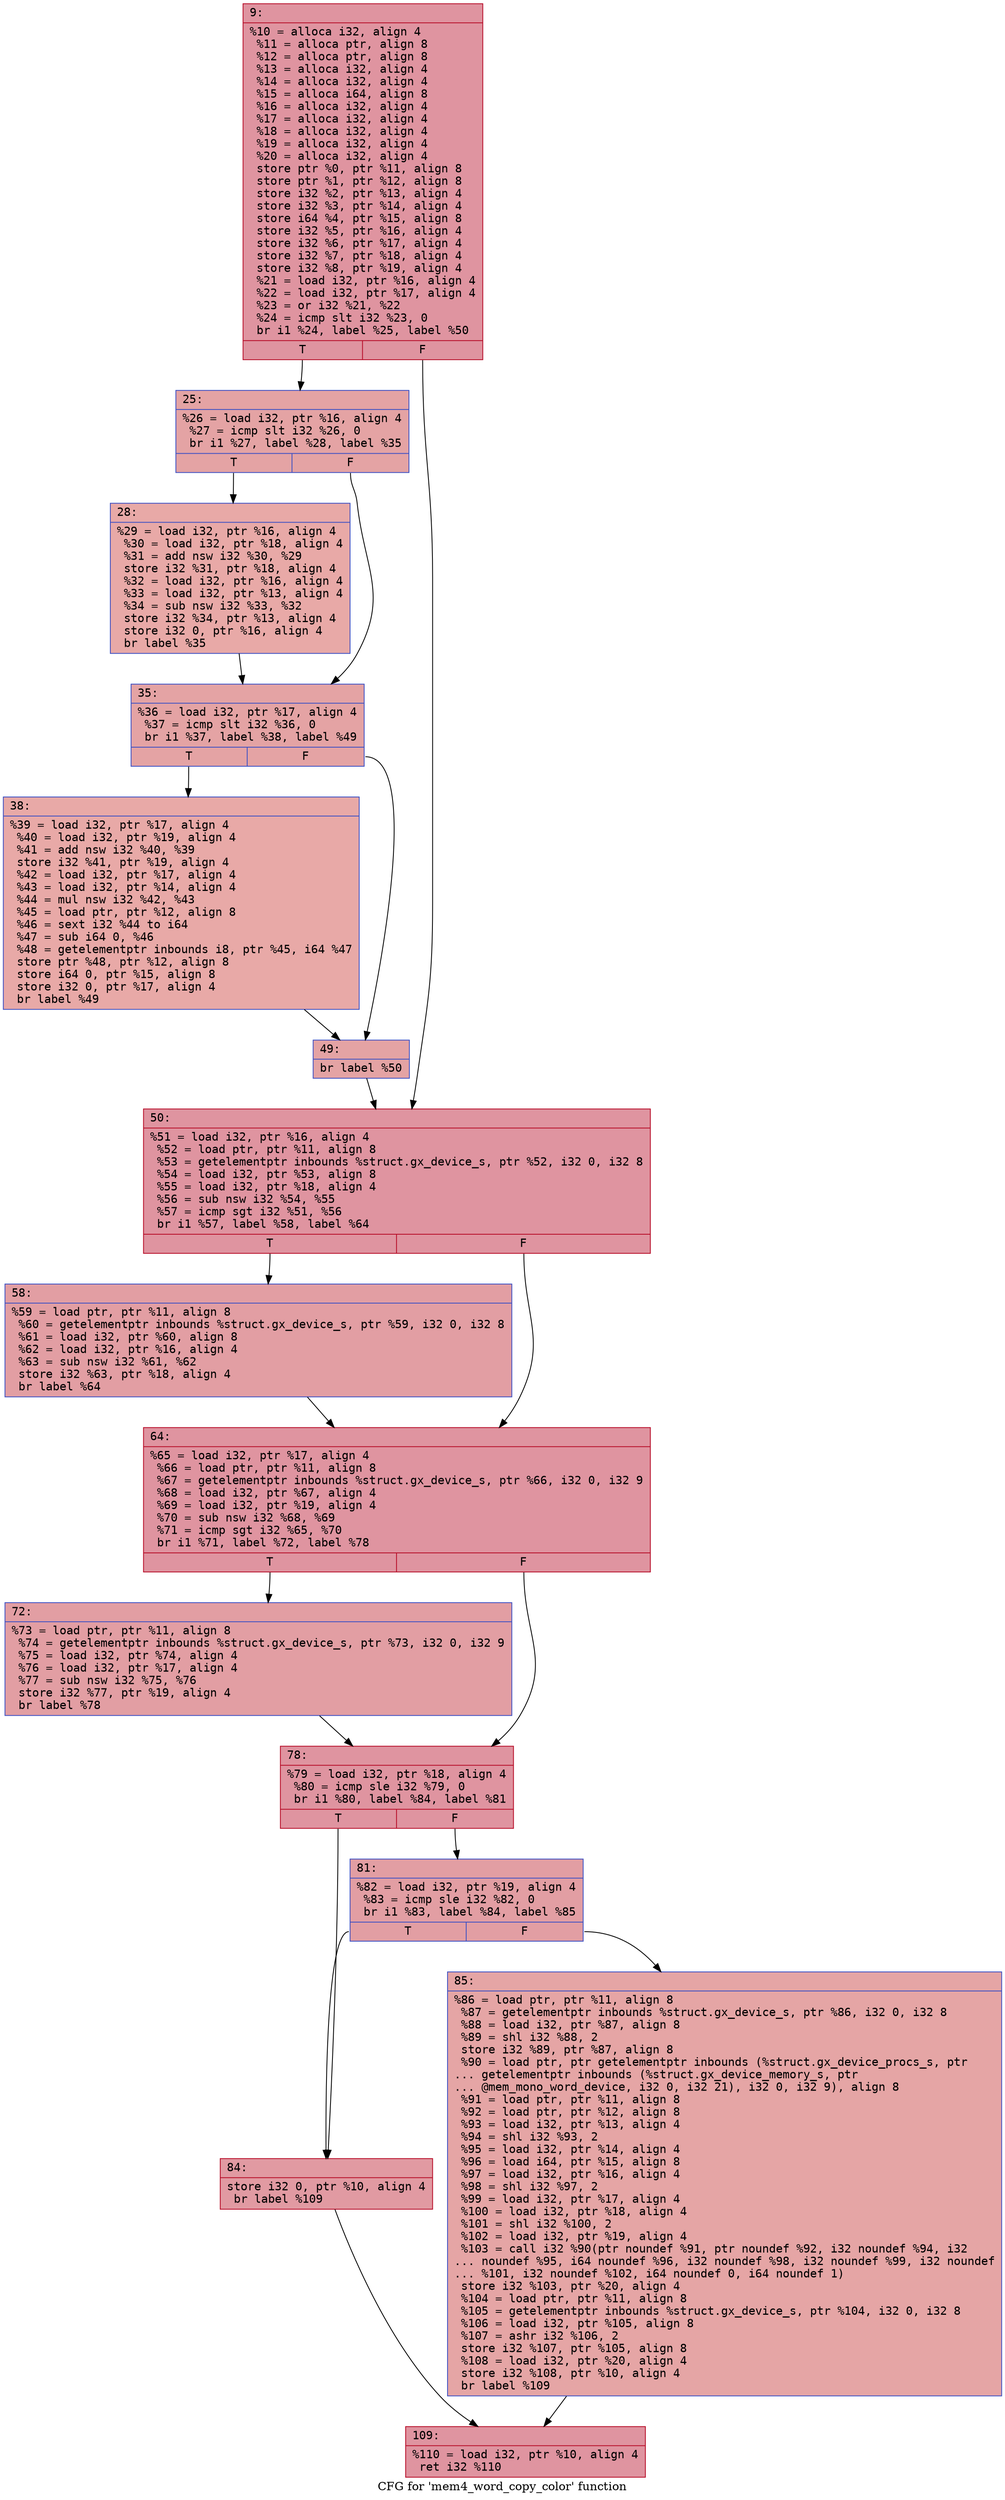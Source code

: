 digraph "CFG for 'mem4_word_copy_color' function" {
	label="CFG for 'mem4_word_copy_color' function";

	Node0x600002c63e80 [shape=record,color="#b70d28ff", style=filled, fillcolor="#b70d2870" fontname="Courier",label="{9:\l|  %10 = alloca i32, align 4\l  %11 = alloca ptr, align 8\l  %12 = alloca ptr, align 8\l  %13 = alloca i32, align 4\l  %14 = alloca i32, align 4\l  %15 = alloca i64, align 8\l  %16 = alloca i32, align 4\l  %17 = alloca i32, align 4\l  %18 = alloca i32, align 4\l  %19 = alloca i32, align 4\l  %20 = alloca i32, align 4\l  store ptr %0, ptr %11, align 8\l  store ptr %1, ptr %12, align 8\l  store i32 %2, ptr %13, align 4\l  store i32 %3, ptr %14, align 4\l  store i64 %4, ptr %15, align 8\l  store i32 %5, ptr %16, align 4\l  store i32 %6, ptr %17, align 4\l  store i32 %7, ptr %18, align 4\l  store i32 %8, ptr %19, align 4\l  %21 = load i32, ptr %16, align 4\l  %22 = load i32, ptr %17, align 4\l  %23 = or i32 %21, %22\l  %24 = icmp slt i32 %23, 0\l  br i1 %24, label %25, label %50\l|{<s0>T|<s1>F}}"];
	Node0x600002c63e80:s0 -> Node0x600002c63ed0[tooltip="9 -> 25\nProbability 37.50%" ];
	Node0x600002c63e80:s1 -> Node0x600002c640a0[tooltip="9 -> 50\nProbability 62.50%" ];
	Node0x600002c63ed0 [shape=record,color="#3d50c3ff", style=filled, fillcolor="#c32e3170" fontname="Courier",label="{25:\l|  %26 = load i32, ptr %16, align 4\l  %27 = icmp slt i32 %26, 0\l  br i1 %27, label %28, label %35\l|{<s0>T|<s1>F}}"];
	Node0x600002c63ed0:s0 -> Node0x600002c63f20[tooltip="25 -> 28\nProbability 37.50%" ];
	Node0x600002c63ed0:s1 -> Node0x600002c63f70[tooltip="25 -> 35\nProbability 62.50%" ];
	Node0x600002c63f20 [shape=record,color="#3d50c3ff", style=filled, fillcolor="#ca3b3770" fontname="Courier",label="{28:\l|  %29 = load i32, ptr %16, align 4\l  %30 = load i32, ptr %18, align 4\l  %31 = add nsw i32 %30, %29\l  store i32 %31, ptr %18, align 4\l  %32 = load i32, ptr %16, align 4\l  %33 = load i32, ptr %13, align 4\l  %34 = sub nsw i32 %33, %32\l  store i32 %34, ptr %13, align 4\l  store i32 0, ptr %16, align 4\l  br label %35\l}"];
	Node0x600002c63f20 -> Node0x600002c63f70[tooltip="28 -> 35\nProbability 100.00%" ];
	Node0x600002c63f70 [shape=record,color="#3d50c3ff", style=filled, fillcolor="#c32e3170" fontname="Courier",label="{35:\l|  %36 = load i32, ptr %17, align 4\l  %37 = icmp slt i32 %36, 0\l  br i1 %37, label %38, label %49\l|{<s0>T|<s1>F}}"];
	Node0x600002c63f70:s0 -> Node0x600002c64000[tooltip="35 -> 38\nProbability 37.50%" ];
	Node0x600002c63f70:s1 -> Node0x600002c64050[tooltip="35 -> 49\nProbability 62.50%" ];
	Node0x600002c64000 [shape=record,color="#3d50c3ff", style=filled, fillcolor="#ca3b3770" fontname="Courier",label="{38:\l|  %39 = load i32, ptr %17, align 4\l  %40 = load i32, ptr %19, align 4\l  %41 = add nsw i32 %40, %39\l  store i32 %41, ptr %19, align 4\l  %42 = load i32, ptr %17, align 4\l  %43 = load i32, ptr %14, align 4\l  %44 = mul nsw i32 %42, %43\l  %45 = load ptr, ptr %12, align 8\l  %46 = sext i32 %44 to i64\l  %47 = sub i64 0, %46\l  %48 = getelementptr inbounds i8, ptr %45, i64 %47\l  store ptr %48, ptr %12, align 8\l  store i64 0, ptr %15, align 8\l  store i32 0, ptr %17, align 4\l  br label %49\l}"];
	Node0x600002c64000 -> Node0x600002c64050[tooltip="38 -> 49\nProbability 100.00%" ];
	Node0x600002c64050 [shape=record,color="#3d50c3ff", style=filled, fillcolor="#c32e3170" fontname="Courier",label="{49:\l|  br label %50\l}"];
	Node0x600002c64050 -> Node0x600002c640a0[tooltip="49 -> 50\nProbability 100.00%" ];
	Node0x600002c640a0 [shape=record,color="#b70d28ff", style=filled, fillcolor="#b70d2870" fontname="Courier",label="{50:\l|  %51 = load i32, ptr %16, align 4\l  %52 = load ptr, ptr %11, align 8\l  %53 = getelementptr inbounds %struct.gx_device_s, ptr %52, i32 0, i32 8\l  %54 = load i32, ptr %53, align 8\l  %55 = load i32, ptr %18, align 4\l  %56 = sub nsw i32 %54, %55\l  %57 = icmp sgt i32 %51, %56\l  br i1 %57, label %58, label %64\l|{<s0>T|<s1>F}}"];
	Node0x600002c640a0:s0 -> Node0x600002c640f0[tooltip="50 -> 58\nProbability 50.00%" ];
	Node0x600002c640a0:s1 -> Node0x600002c64140[tooltip="50 -> 64\nProbability 50.00%" ];
	Node0x600002c640f0 [shape=record,color="#3d50c3ff", style=filled, fillcolor="#be242e70" fontname="Courier",label="{58:\l|  %59 = load ptr, ptr %11, align 8\l  %60 = getelementptr inbounds %struct.gx_device_s, ptr %59, i32 0, i32 8\l  %61 = load i32, ptr %60, align 8\l  %62 = load i32, ptr %16, align 4\l  %63 = sub nsw i32 %61, %62\l  store i32 %63, ptr %18, align 4\l  br label %64\l}"];
	Node0x600002c640f0 -> Node0x600002c64140[tooltip="58 -> 64\nProbability 100.00%" ];
	Node0x600002c64140 [shape=record,color="#b70d28ff", style=filled, fillcolor="#b70d2870" fontname="Courier",label="{64:\l|  %65 = load i32, ptr %17, align 4\l  %66 = load ptr, ptr %11, align 8\l  %67 = getelementptr inbounds %struct.gx_device_s, ptr %66, i32 0, i32 9\l  %68 = load i32, ptr %67, align 4\l  %69 = load i32, ptr %19, align 4\l  %70 = sub nsw i32 %68, %69\l  %71 = icmp sgt i32 %65, %70\l  br i1 %71, label %72, label %78\l|{<s0>T|<s1>F}}"];
	Node0x600002c64140:s0 -> Node0x600002c64190[tooltip="64 -> 72\nProbability 50.00%" ];
	Node0x600002c64140:s1 -> Node0x600002c641e0[tooltip="64 -> 78\nProbability 50.00%" ];
	Node0x600002c64190 [shape=record,color="#3d50c3ff", style=filled, fillcolor="#be242e70" fontname="Courier",label="{72:\l|  %73 = load ptr, ptr %11, align 8\l  %74 = getelementptr inbounds %struct.gx_device_s, ptr %73, i32 0, i32 9\l  %75 = load i32, ptr %74, align 4\l  %76 = load i32, ptr %17, align 4\l  %77 = sub nsw i32 %75, %76\l  store i32 %77, ptr %19, align 4\l  br label %78\l}"];
	Node0x600002c64190 -> Node0x600002c641e0[tooltip="72 -> 78\nProbability 100.00%" ];
	Node0x600002c641e0 [shape=record,color="#b70d28ff", style=filled, fillcolor="#b70d2870" fontname="Courier",label="{78:\l|  %79 = load i32, ptr %18, align 4\l  %80 = icmp sle i32 %79, 0\l  br i1 %80, label %84, label %81\l|{<s0>T|<s1>F}}"];
	Node0x600002c641e0:s0 -> Node0x600002c64280[tooltip="78 -> 84\nProbability 50.00%" ];
	Node0x600002c641e0:s1 -> Node0x600002c64230[tooltip="78 -> 81\nProbability 50.00%" ];
	Node0x600002c64230 [shape=record,color="#3d50c3ff", style=filled, fillcolor="#be242e70" fontname="Courier",label="{81:\l|  %82 = load i32, ptr %19, align 4\l  %83 = icmp sle i32 %82, 0\l  br i1 %83, label %84, label %85\l|{<s0>T|<s1>F}}"];
	Node0x600002c64230:s0 -> Node0x600002c64280[tooltip="81 -> 84\nProbability 50.00%" ];
	Node0x600002c64230:s1 -> Node0x600002c642d0[tooltip="81 -> 85\nProbability 50.00%" ];
	Node0x600002c64280 [shape=record,color="#b70d28ff", style=filled, fillcolor="#bb1b2c70" fontname="Courier",label="{84:\l|  store i32 0, ptr %10, align 4\l  br label %109\l}"];
	Node0x600002c64280 -> Node0x600002c64320[tooltip="84 -> 109\nProbability 100.00%" ];
	Node0x600002c642d0 [shape=record,color="#3d50c3ff", style=filled, fillcolor="#c5333470" fontname="Courier",label="{85:\l|  %86 = load ptr, ptr %11, align 8\l  %87 = getelementptr inbounds %struct.gx_device_s, ptr %86, i32 0, i32 8\l  %88 = load i32, ptr %87, align 8\l  %89 = shl i32 %88, 2\l  store i32 %89, ptr %87, align 8\l  %90 = load ptr, ptr getelementptr inbounds (%struct.gx_device_procs_s, ptr\l... getelementptr inbounds (%struct.gx_device_memory_s, ptr\l... @mem_mono_word_device, i32 0, i32 21), i32 0, i32 9), align 8\l  %91 = load ptr, ptr %11, align 8\l  %92 = load ptr, ptr %12, align 8\l  %93 = load i32, ptr %13, align 4\l  %94 = shl i32 %93, 2\l  %95 = load i32, ptr %14, align 4\l  %96 = load i64, ptr %15, align 8\l  %97 = load i32, ptr %16, align 4\l  %98 = shl i32 %97, 2\l  %99 = load i32, ptr %17, align 4\l  %100 = load i32, ptr %18, align 4\l  %101 = shl i32 %100, 2\l  %102 = load i32, ptr %19, align 4\l  %103 = call i32 %90(ptr noundef %91, ptr noundef %92, i32 noundef %94, i32\l... noundef %95, i64 noundef %96, i32 noundef %98, i32 noundef %99, i32 noundef\l... %101, i32 noundef %102, i64 noundef 0, i64 noundef 1)\l  store i32 %103, ptr %20, align 4\l  %104 = load ptr, ptr %11, align 8\l  %105 = getelementptr inbounds %struct.gx_device_s, ptr %104, i32 0, i32 8\l  %106 = load i32, ptr %105, align 8\l  %107 = ashr i32 %106, 2\l  store i32 %107, ptr %105, align 8\l  %108 = load i32, ptr %20, align 4\l  store i32 %108, ptr %10, align 4\l  br label %109\l}"];
	Node0x600002c642d0 -> Node0x600002c64320[tooltip="85 -> 109\nProbability 100.00%" ];
	Node0x600002c64320 [shape=record,color="#b70d28ff", style=filled, fillcolor="#b70d2870" fontname="Courier",label="{109:\l|  %110 = load i32, ptr %10, align 4\l  ret i32 %110\l}"];
}
